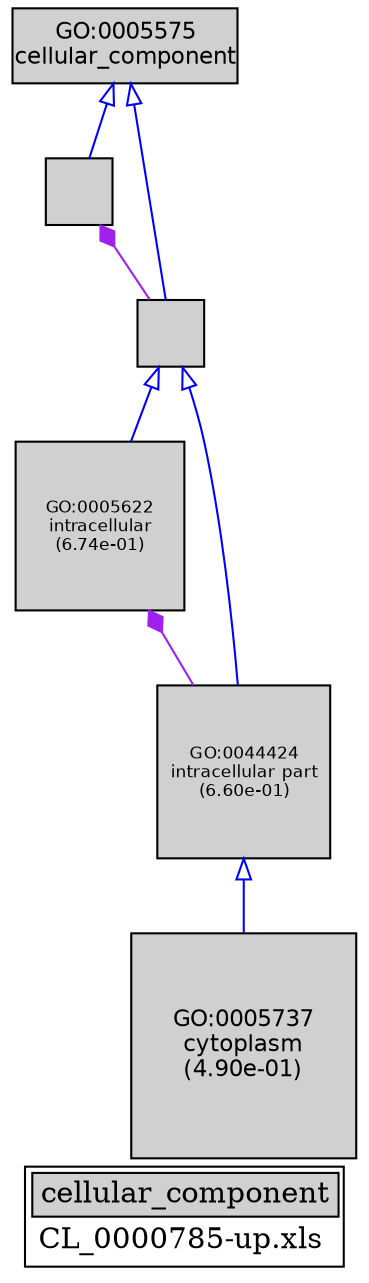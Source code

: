 digraph "cellular_component" {
graph [ bgcolor = "#FFFFFF", label = <<TABLE COLOR="black" BGCOLOR="white"><TR><TD COLSPAN="2" BGCOLOR="#D0D0D0"><FONT COLOR="black">cellular_component</FONT></TD></TR><TR><TD BORDER="0">CL_0000785-up.xls</TD></TR></TABLE>> ];
node [ fontname = "Helvetica" ];

subgraph "nodes" {

node [ style = "filled", fixedsize = "true", width = 1, shape = "box", fontsize = 9, fillcolor = "#D0D0D0", fontcolor = "black", color = "black" ];

"GO:0005622" [ URL = "#GO:0005622", label = <<TABLE BORDER="0"><TR><TD>GO:0005622<BR/>intracellular<BR/>(6.74e-01)</TD></TR></TABLE>>, width = 1.1181607936, shape = "box", fontsize = 8.05075771395, height = 1.1181607936 ];
"GO:0005623" [ URL = "#GO:0005623", label = "", width = 0.442873815431, shape = "box", height = 0.442873815431 ];
"GO:0044464" [ URL = "#GO:0044464", label = "", width = 0.442873815431, shape = "box", height = 0.442873815431 ];
"GO:0044424" [ URL = "#GO:0044424", label = <<TABLE BORDER="0"><TR><TD>GO:0044424<BR/>intracellular part<BR/>(6.60e-01)</TD></TR></TABLE>>, width = 1.14748280991, shape = "box", fontsize = 8.26187623135, height = 1.14748280991 ];
"GO:0005575" [ URL = "#GO:0005575", label = <<TABLE BORDER="0"><TR><TD>GO:0005575<BR/>cellular_component</TD></TR></TABLE>>, width = 1.5, shape = "box", fontsize = 10.8 ];
"GO:0005737" [ URL = "#GO:0005737", label = <<TABLE BORDER="0"><TR><TD>GO:0005737<BR/>cytoplasm<BR/>(4.90e-01)</TD></TR></TABLE>>, width = 1.5, shape = "box", fontsize = 10.8, height = 1.5 ];
}
subgraph "edges" {


edge [ dir = "back", weight = 1 ];
subgraph "regulates" {


edge [ color = "cyan", arrowtail = "none" ];
subgraph "positive" {


edge [ color = "green", arrowtail = "vee" ];
}
subgraph "negative" {


edge [ color = "red", arrowtail = "tee" ];
}
}
subgraph "part_of" {


edge [ color = "purple", arrowtail = "diamond", weight = 2.5 ];
"GO:0005622" -> "GO:0044424";
"GO:0005623" -> "GO:0044464";
}
subgraph "is_a" {


edge [ color = "blue", arrowtail = "empty", weight = 5.0 ];
"GO:0005575" -> "GO:0044464";
"GO:0044464" -> "GO:0044424";
"GO:0044464" -> "GO:0005622";
"GO:0005575" -> "GO:0005623";
"GO:0044424" -> "GO:0005737";
}
}
}
